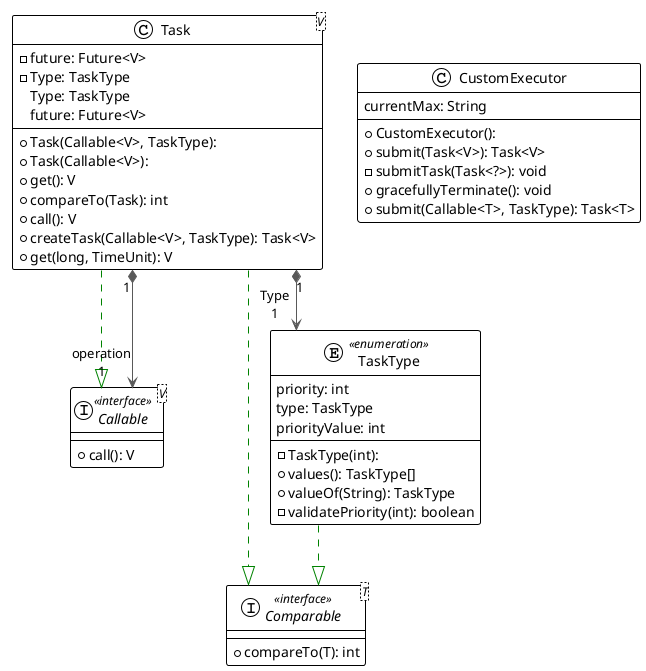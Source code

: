 @startuml

!theme plain
top to bottom direction
skinparam linetype ortho

interface Callable<V> << interface >> {
  + call(): V
}
interface Comparable<T> << interface >> {
  + compareTo(T): int
}
class CustomExecutor {
  + CustomExecutor(): 
  + submit(Task<V>): Task<V>
  - submitTask(Task<?>): void
  + gracefullyTerminate(): void
  + submit(Callable<T>, TaskType): Task<T>
   currentMax: String
}
class Task<V> {
  + Task(Callable<V>, TaskType): 
  + Task(Callable<V>): 
  - future: Future<V>
  - Type: TaskType
  + get(): V
  + compareTo(Task): int
  + call(): V
  + createTask(Callable<V>, TaskType): Task<V>
  + get(long, TimeUnit): V
   Type: TaskType
   future: Future<V>
}
enum TaskType << enumeration >> {
  - TaskType(int): 
  + values(): TaskType[]
  + valueOf(String): TaskType
  - validatePriority(int): boolean
   priority: int
   type: TaskType
   priorityValue: int
}

Task            -[#008200,dashed]-^  Callable       
Task           "1" *-[#595959,plain]-> "operation\n1" Callable       
Task            -[#008200,dashed]-^  Comparable     
Task           "1" *-[#595959,plain]-> "Type\n1" TaskType       
TaskType        -[#008200,dashed]-^  Comparable     
@enduml
